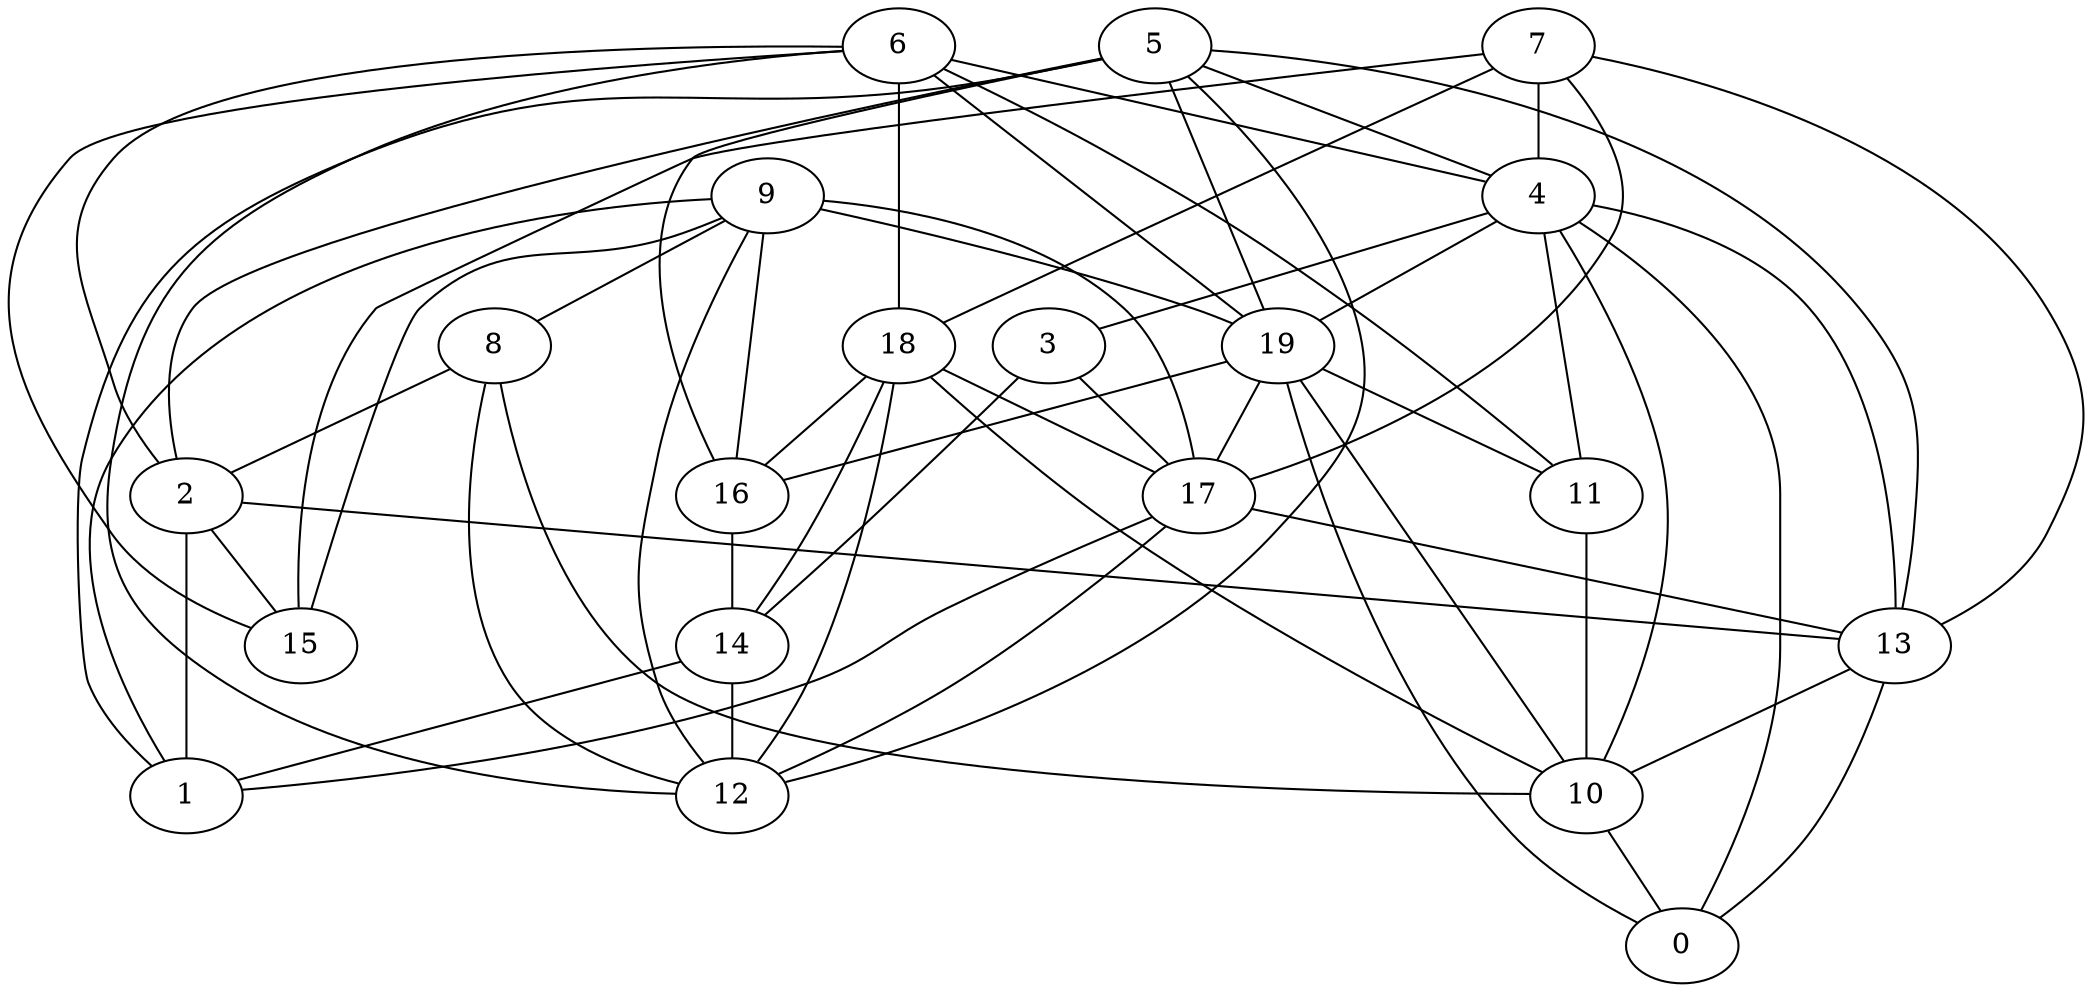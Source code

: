 digraph GG_graph {

subgraph G_graph {
edge [color = black]
"5" -> "12" [dir = none]
"5" -> "13" [dir = none]
"5" -> "4" [dir = none]
"5" -> "1" [dir = none]
"5" -> "2" [dir = none]
"5" -> "19" [dir = none]
"5" -> "16" [dir = none]
"8" -> "2" [dir = none]
"8" -> "10" [dir = none]
"8" -> "12" [dir = none]
"10" -> "0" [dir = none]
"14" -> "12" [dir = none]
"14" -> "1" [dir = none]
"16" -> "14" [dir = none]
"3" -> "17" [dir = none]
"3" -> "14" [dir = none]
"9" -> "17" [dir = none]
"9" -> "12" [dir = none]
"9" -> "19" [dir = none]
"9" -> "15" [dir = none]
"9" -> "16" [dir = none]
"9" -> "8" [dir = none]
"11" -> "10" [dir = none]
"18" -> "14" [dir = none]
"18" -> "10" [dir = none]
"18" -> "17" [dir = none]
"18" -> "16" [dir = none]
"18" -> "12" [dir = none]
"4" -> "3" [dir = none]
"4" -> "13" [dir = none]
"4" -> "19" [dir = none]
"4" -> "0" [dir = none]
"4" -> "10" [dir = none]
"13" -> "10" [dir = none]
"13" -> "0" [dir = none]
"7" -> "17" [dir = none]
"7" -> "15" [dir = none]
"7" -> "4" [dir = none]
"7" -> "18" [dir = none]
"17" -> "13" [dir = none]
"17" -> "1" [dir = none]
"17" -> "12" [dir = none]
"2" -> "15" [dir = none]
"2" -> "1" [dir = none]
"2" -> "13" [dir = none]
"19" -> "11" [dir = none]
"19" -> "0" [dir = none]
"19" -> "10" [dir = none]
"19" -> "16" [dir = none]
"19" -> "17" [dir = none]
"6" -> "11" [dir = none]
"6" -> "18" [dir = none]
"6" -> "15" [dir = none]
"6" -> "12" [dir = none]
"6" -> "19" [dir = none]
"6" -> "2" [dir = none]
"6" -> "4" [dir = none]
"9" -> "1" [dir = none]
"7" -> "13" [dir = none]
"4" -> "11" [dir = none]
}

}
